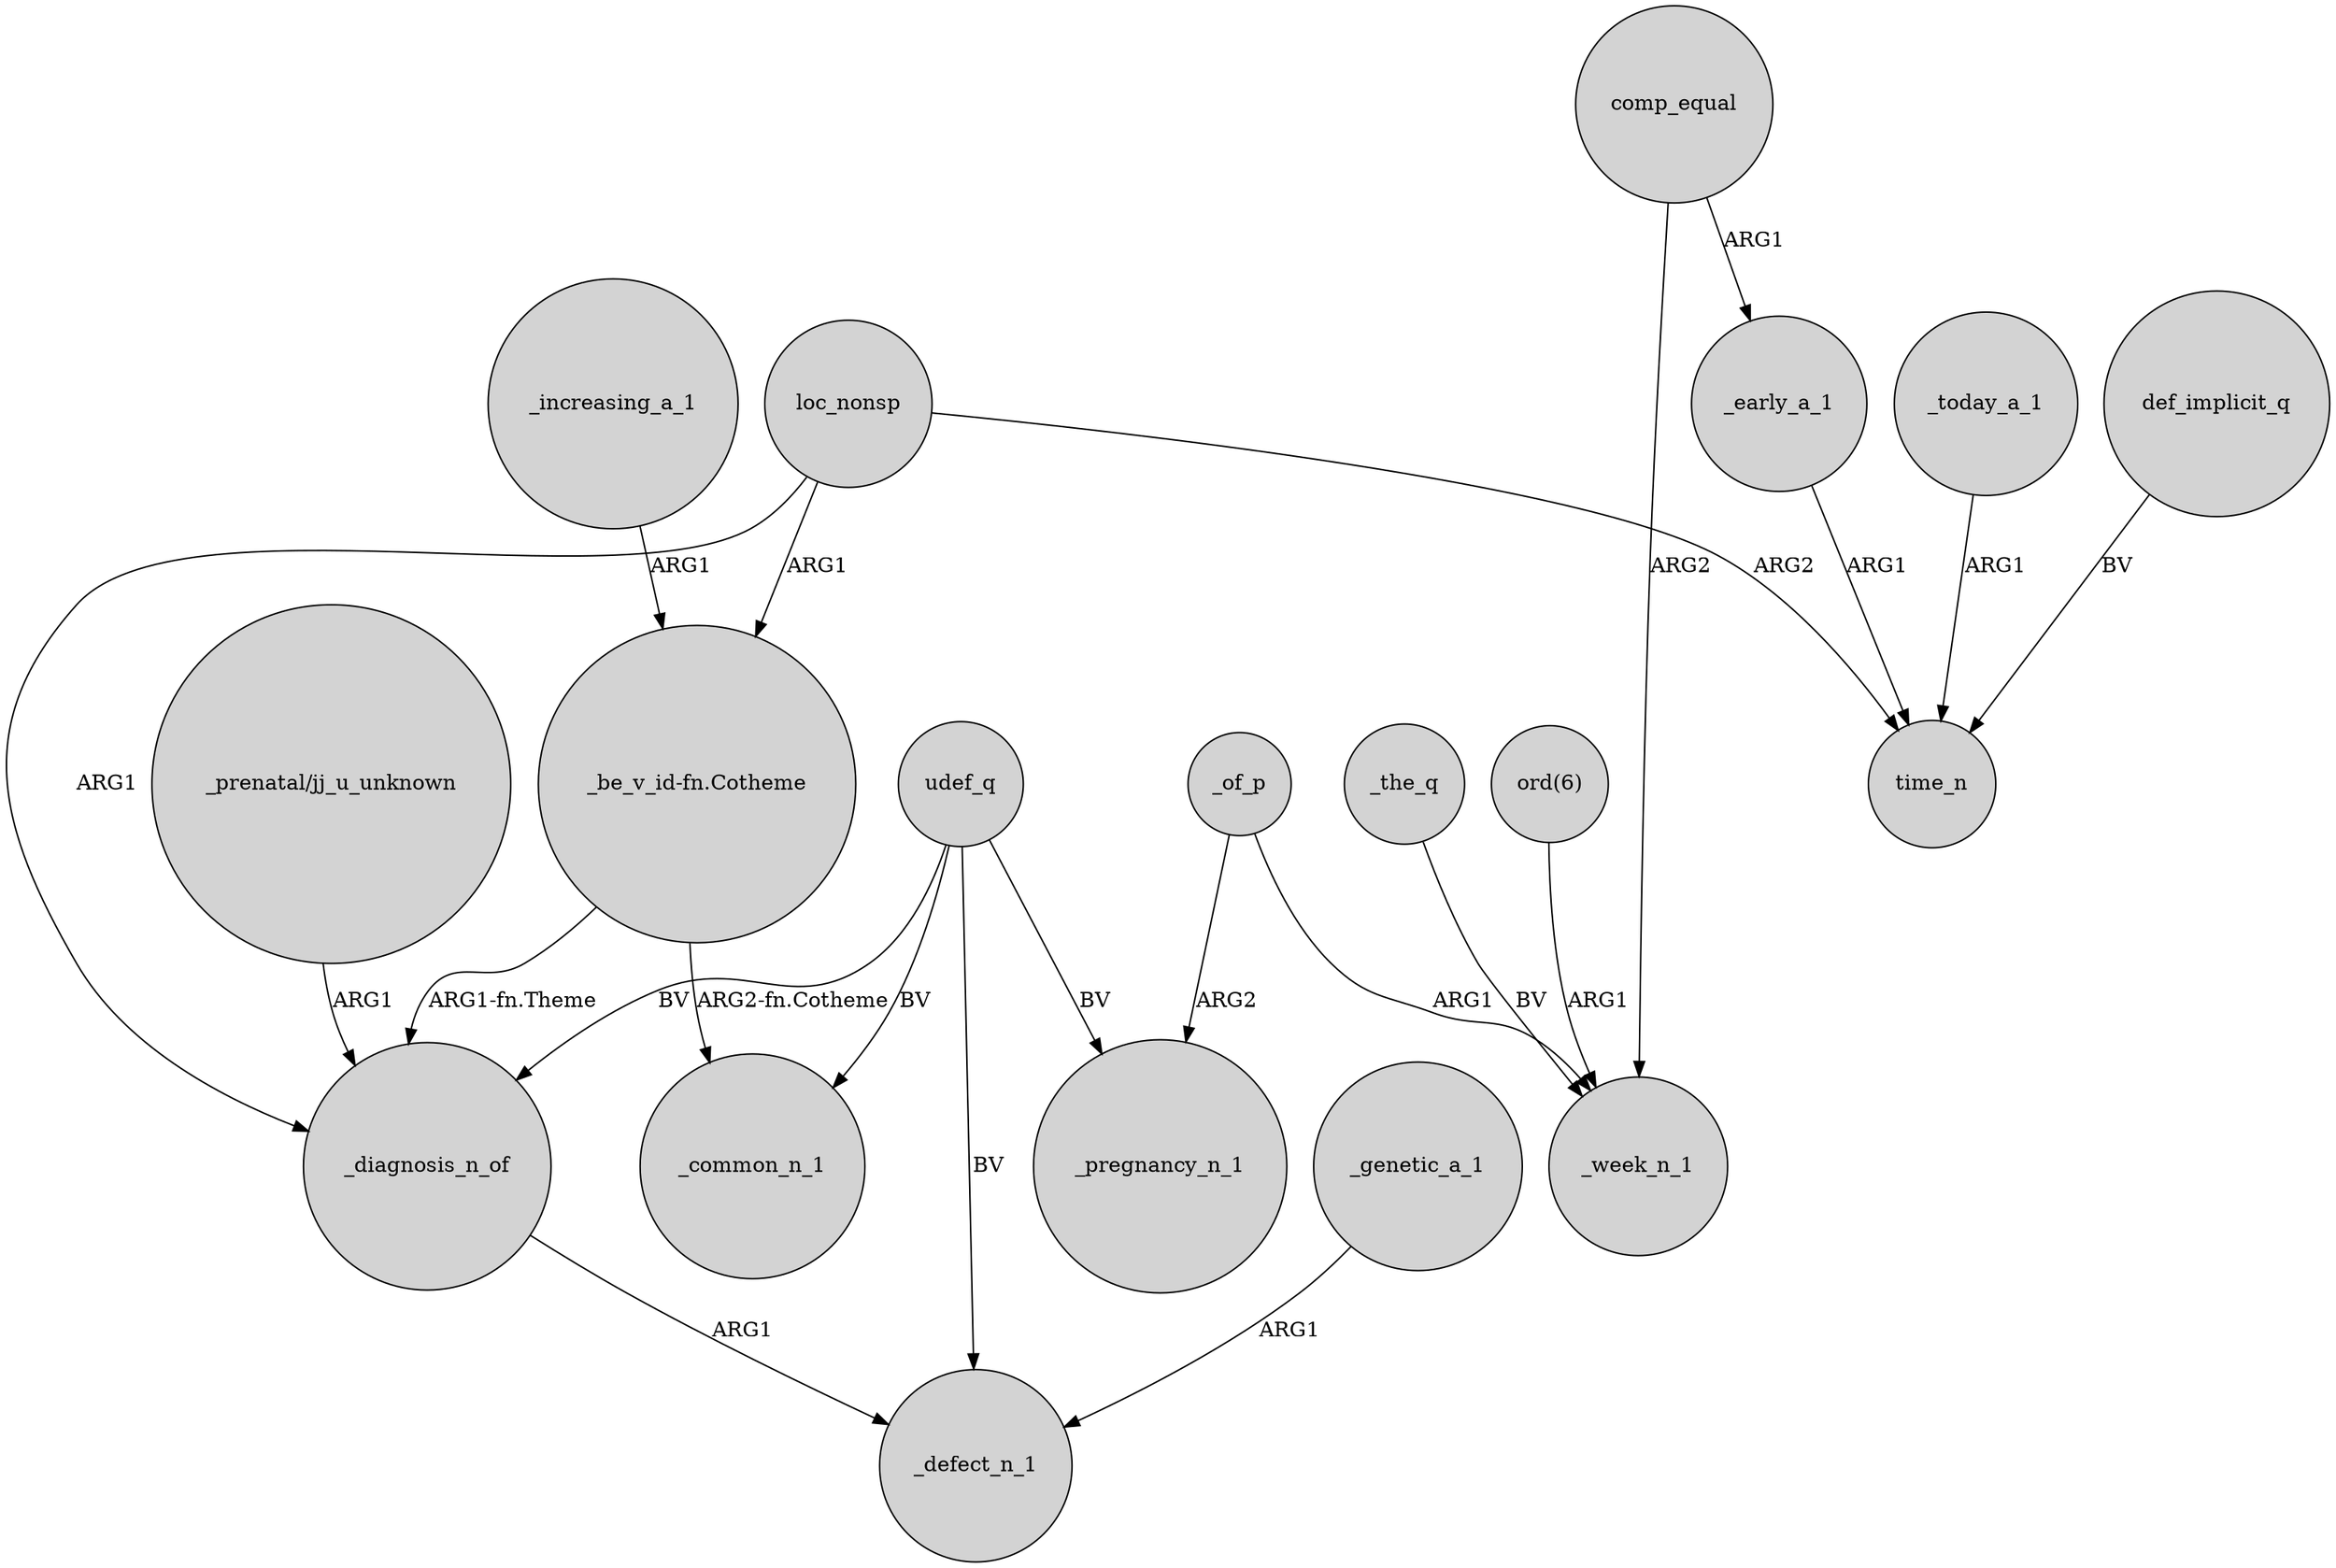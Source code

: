 digraph {
	node [shape=circle style=filled]
	_early_a_1 -> time_n [label=ARG1]
	_the_q -> _week_n_1 [label=BV]
	_genetic_a_1 -> _defect_n_1 [label=ARG1]
	_of_p -> _pregnancy_n_1 [label=ARG2]
	udef_q -> _pregnancy_n_1 [label=BV]
	"ord(6)" -> _week_n_1 [label=ARG1]
	"_be_v_id-fn.Cotheme" -> _common_n_1 [label="ARG2-fn.Cotheme"]
	_of_p -> _week_n_1 [label=ARG1]
	_increasing_a_1 -> "_be_v_id-fn.Cotheme" [label=ARG1]
	loc_nonsp -> "_be_v_id-fn.Cotheme" [label=ARG1]
	udef_q -> _common_n_1 [label=BV]
	"_be_v_id-fn.Cotheme" -> _diagnosis_n_of [label="ARG1-fn.Theme"]
	comp_equal -> _week_n_1 [label=ARG2]
	loc_nonsp -> _diagnosis_n_of [label=ARG1]
	"_prenatal/jj_u_unknown" -> _diagnosis_n_of [label=ARG1]
	udef_q -> _defect_n_1 [label=BV]
	udef_q -> _diagnosis_n_of [label=BV]
	comp_equal -> _early_a_1 [label=ARG1]
	_today_a_1 -> time_n [label=ARG1]
	loc_nonsp -> time_n [label=ARG2]
	def_implicit_q -> time_n [label=BV]
	_diagnosis_n_of -> _defect_n_1 [label=ARG1]
}
